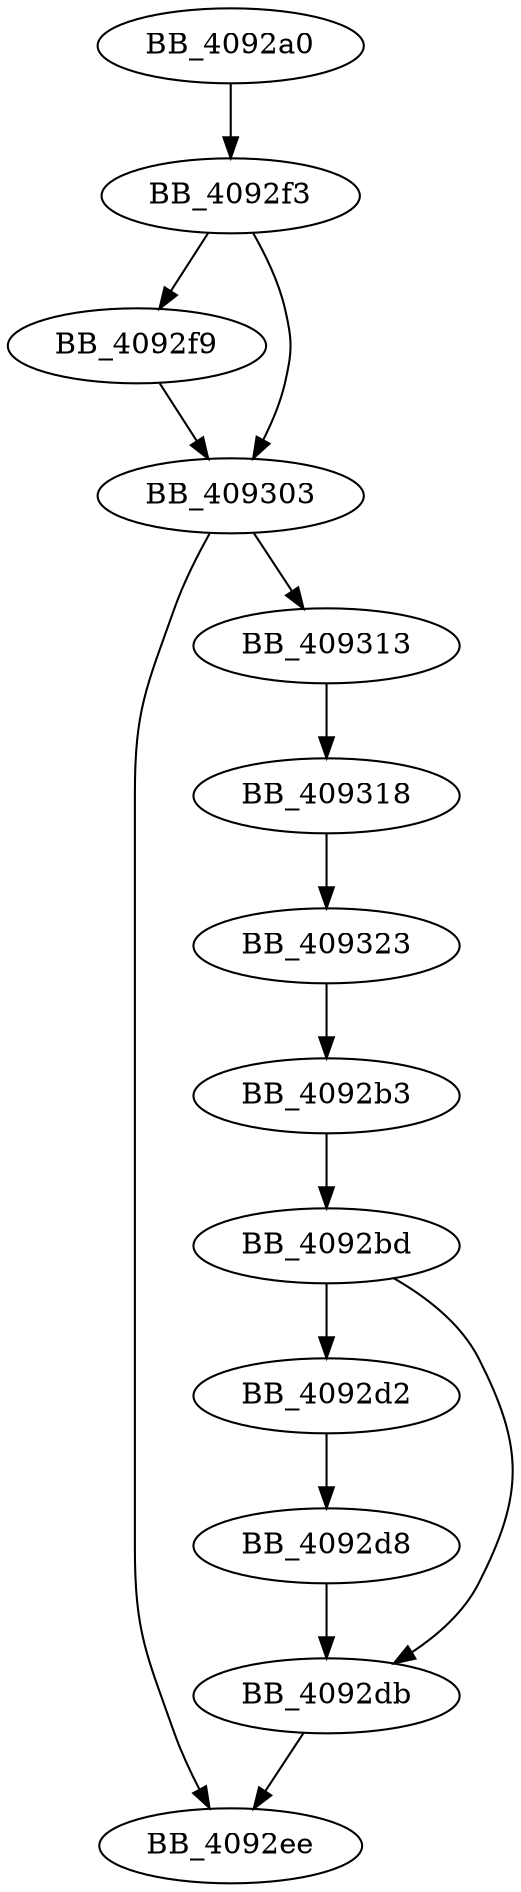 DiGraph sub_4092A0{
BB_4092a0->BB_4092f3
BB_4092b3->BB_4092bd
BB_4092bd->BB_4092d2
BB_4092bd->BB_4092db
BB_4092d2->BB_4092d8
BB_4092d8->BB_4092db
BB_4092db->BB_4092ee
BB_4092f3->BB_4092f9
BB_4092f3->BB_409303
BB_4092f9->BB_409303
BB_409303->BB_4092ee
BB_409303->BB_409313
BB_409313->BB_409318
BB_409318->BB_409323
BB_409323->BB_4092b3
}
